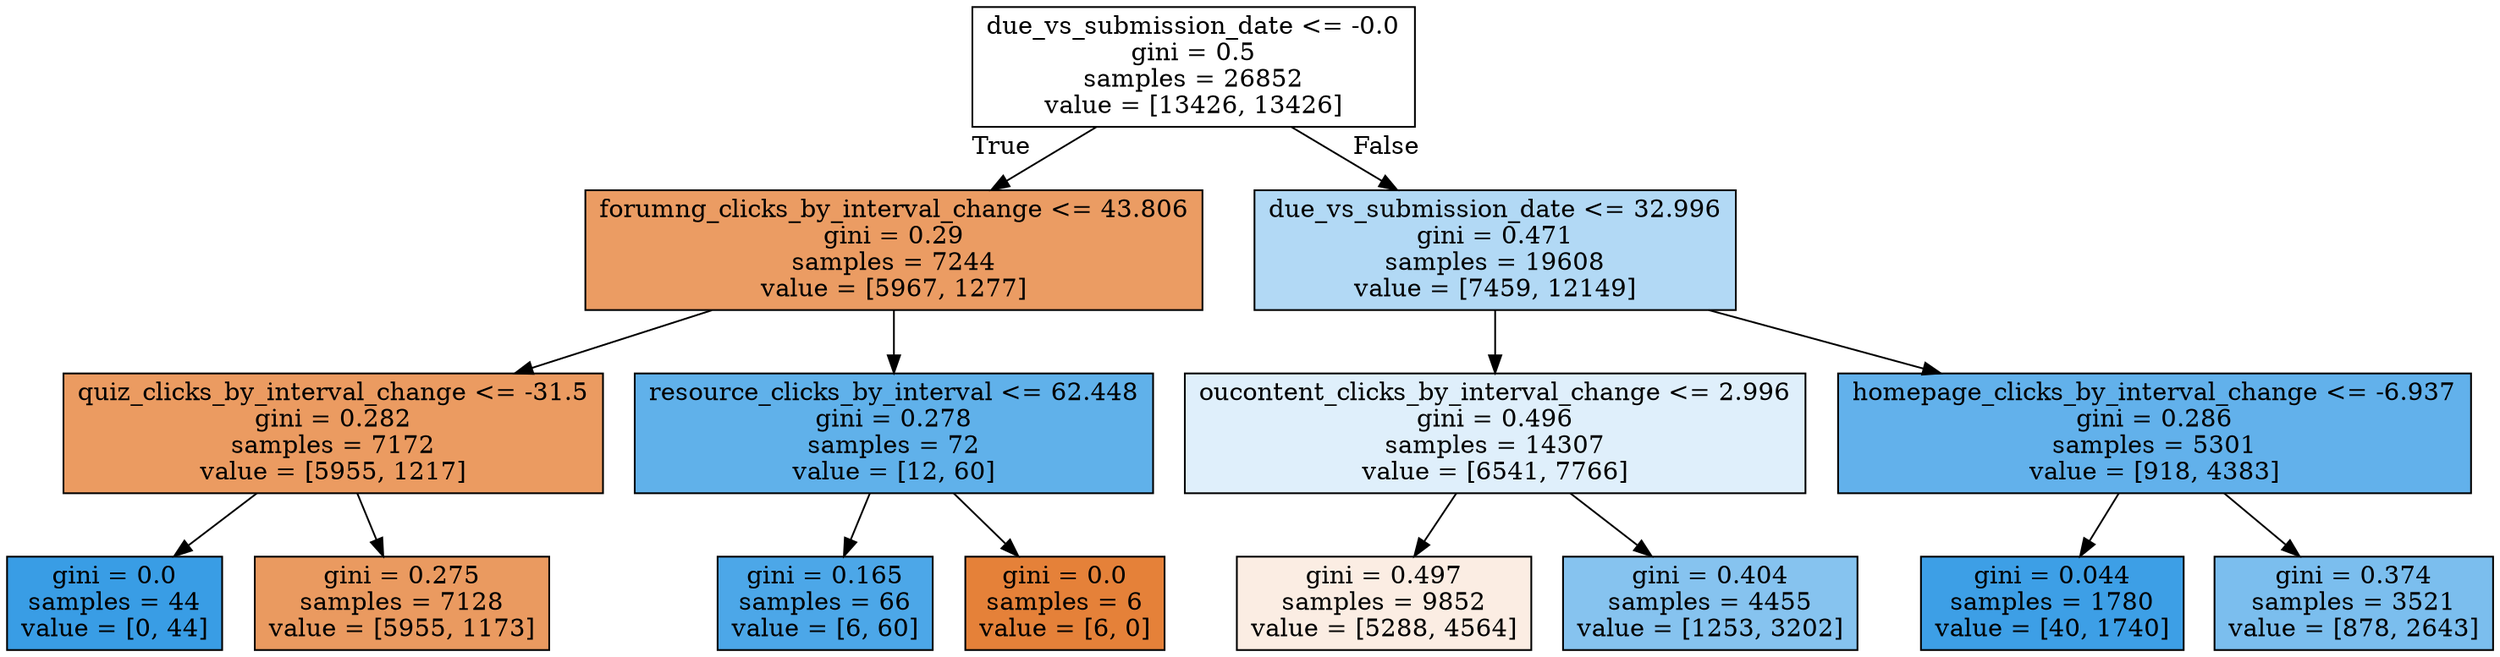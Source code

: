 digraph Tree {
node [shape=box, style="filled", color="black"] ;
0 [label="due_vs_submission_date <= -0.0\ngini = 0.5\nsamples = 26852\nvalue = [13426, 13426]", fillcolor="#e5813900"] ;
1 [label="forumng_clicks_by_interval_change <= 43.806\ngini = 0.29\nsamples = 7244\nvalue = [5967, 1277]", fillcolor="#e58139c8"] ;
0 -> 1 [labeldistance=2.5, labelangle=45, headlabel="True"] ;
2 [label="quiz_clicks_by_interval_change <= -31.5\ngini = 0.282\nsamples = 7172\nvalue = [5955, 1217]", fillcolor="#e58139cb"] ;
1 -> 2 ;
3 [label="gini = 0.0\nsamples = 44\nvalue = [0, 44]", fillcolor="#399de5ff"] ;
2 -> 3 ;
4 [label="gini = 0.275\nsamples = 7128\nvalue = [5955, 1173]", fillcolor="#e58139cd"] ;
2 -> 4 ;
5 [label="resource_clicks_by_interval <= 62.448\ngini = 0.278\nsamples = 72\nvalue = [12, 60]", fillcolor="#399de5cc"] ;
1 -> 5 ;
6 [label="gini = 0.165\nsamples = 66\nvalue = [6, 60]", fillcolor="#399de5e6"] ;
5 -> 6 ;
7 [label="gini = 0.0\nsamples = 6\nvalue = [6, 0]", fillcolor="#e58139ff"] ;
5 -> 7 ;
8 [label="due_vs_submission_date <= 32.996\ngini = 0.471\nsamples = 19608\nvalue = [7459, 12149]", fillcolor="#399de562"] ;
0 -> 8 [labeldistance=2.5, labelangle=-45, headlabel="False"] ;
9 [label="oucontent_clicks_by_interval_change <= 2.996\ngini = 0.496\nsamples = 14307\nvalue = [6541, 7766]", fillcolor="#399de528"] ;
8 -> 9 ;
10 [label="gini = 0.497\nsamples = 9852\nvalue = [5288, 4564]", fillcolor="#e5813923"] ;
9 -> 10 ;
11 [label="gini = 0.404\nsamples = 4455\nvalue = [1253, 3202]", fillcolor="#399de59b"] ;
9 -> 11 ;
12 [label="homepage_clicks_by_interval_change <= -6.937\ngini = 0.286\nsamples = 5301\nvalue = [918, 4383]", fillcolor="#399de5ca"] ;
8 -> 12 ;
13 [label="gini = 0.044\nsamples = 1780\nvalue = [40, 1740]", fillcolor="#399de5f9"] ;
12 -> 13 ;
14 [label="gini = 0.374\nsamples = 3521\nvalue = [878, 2643]", fillcolor="#399de5aa"] ;
12 -> 14 ;
}